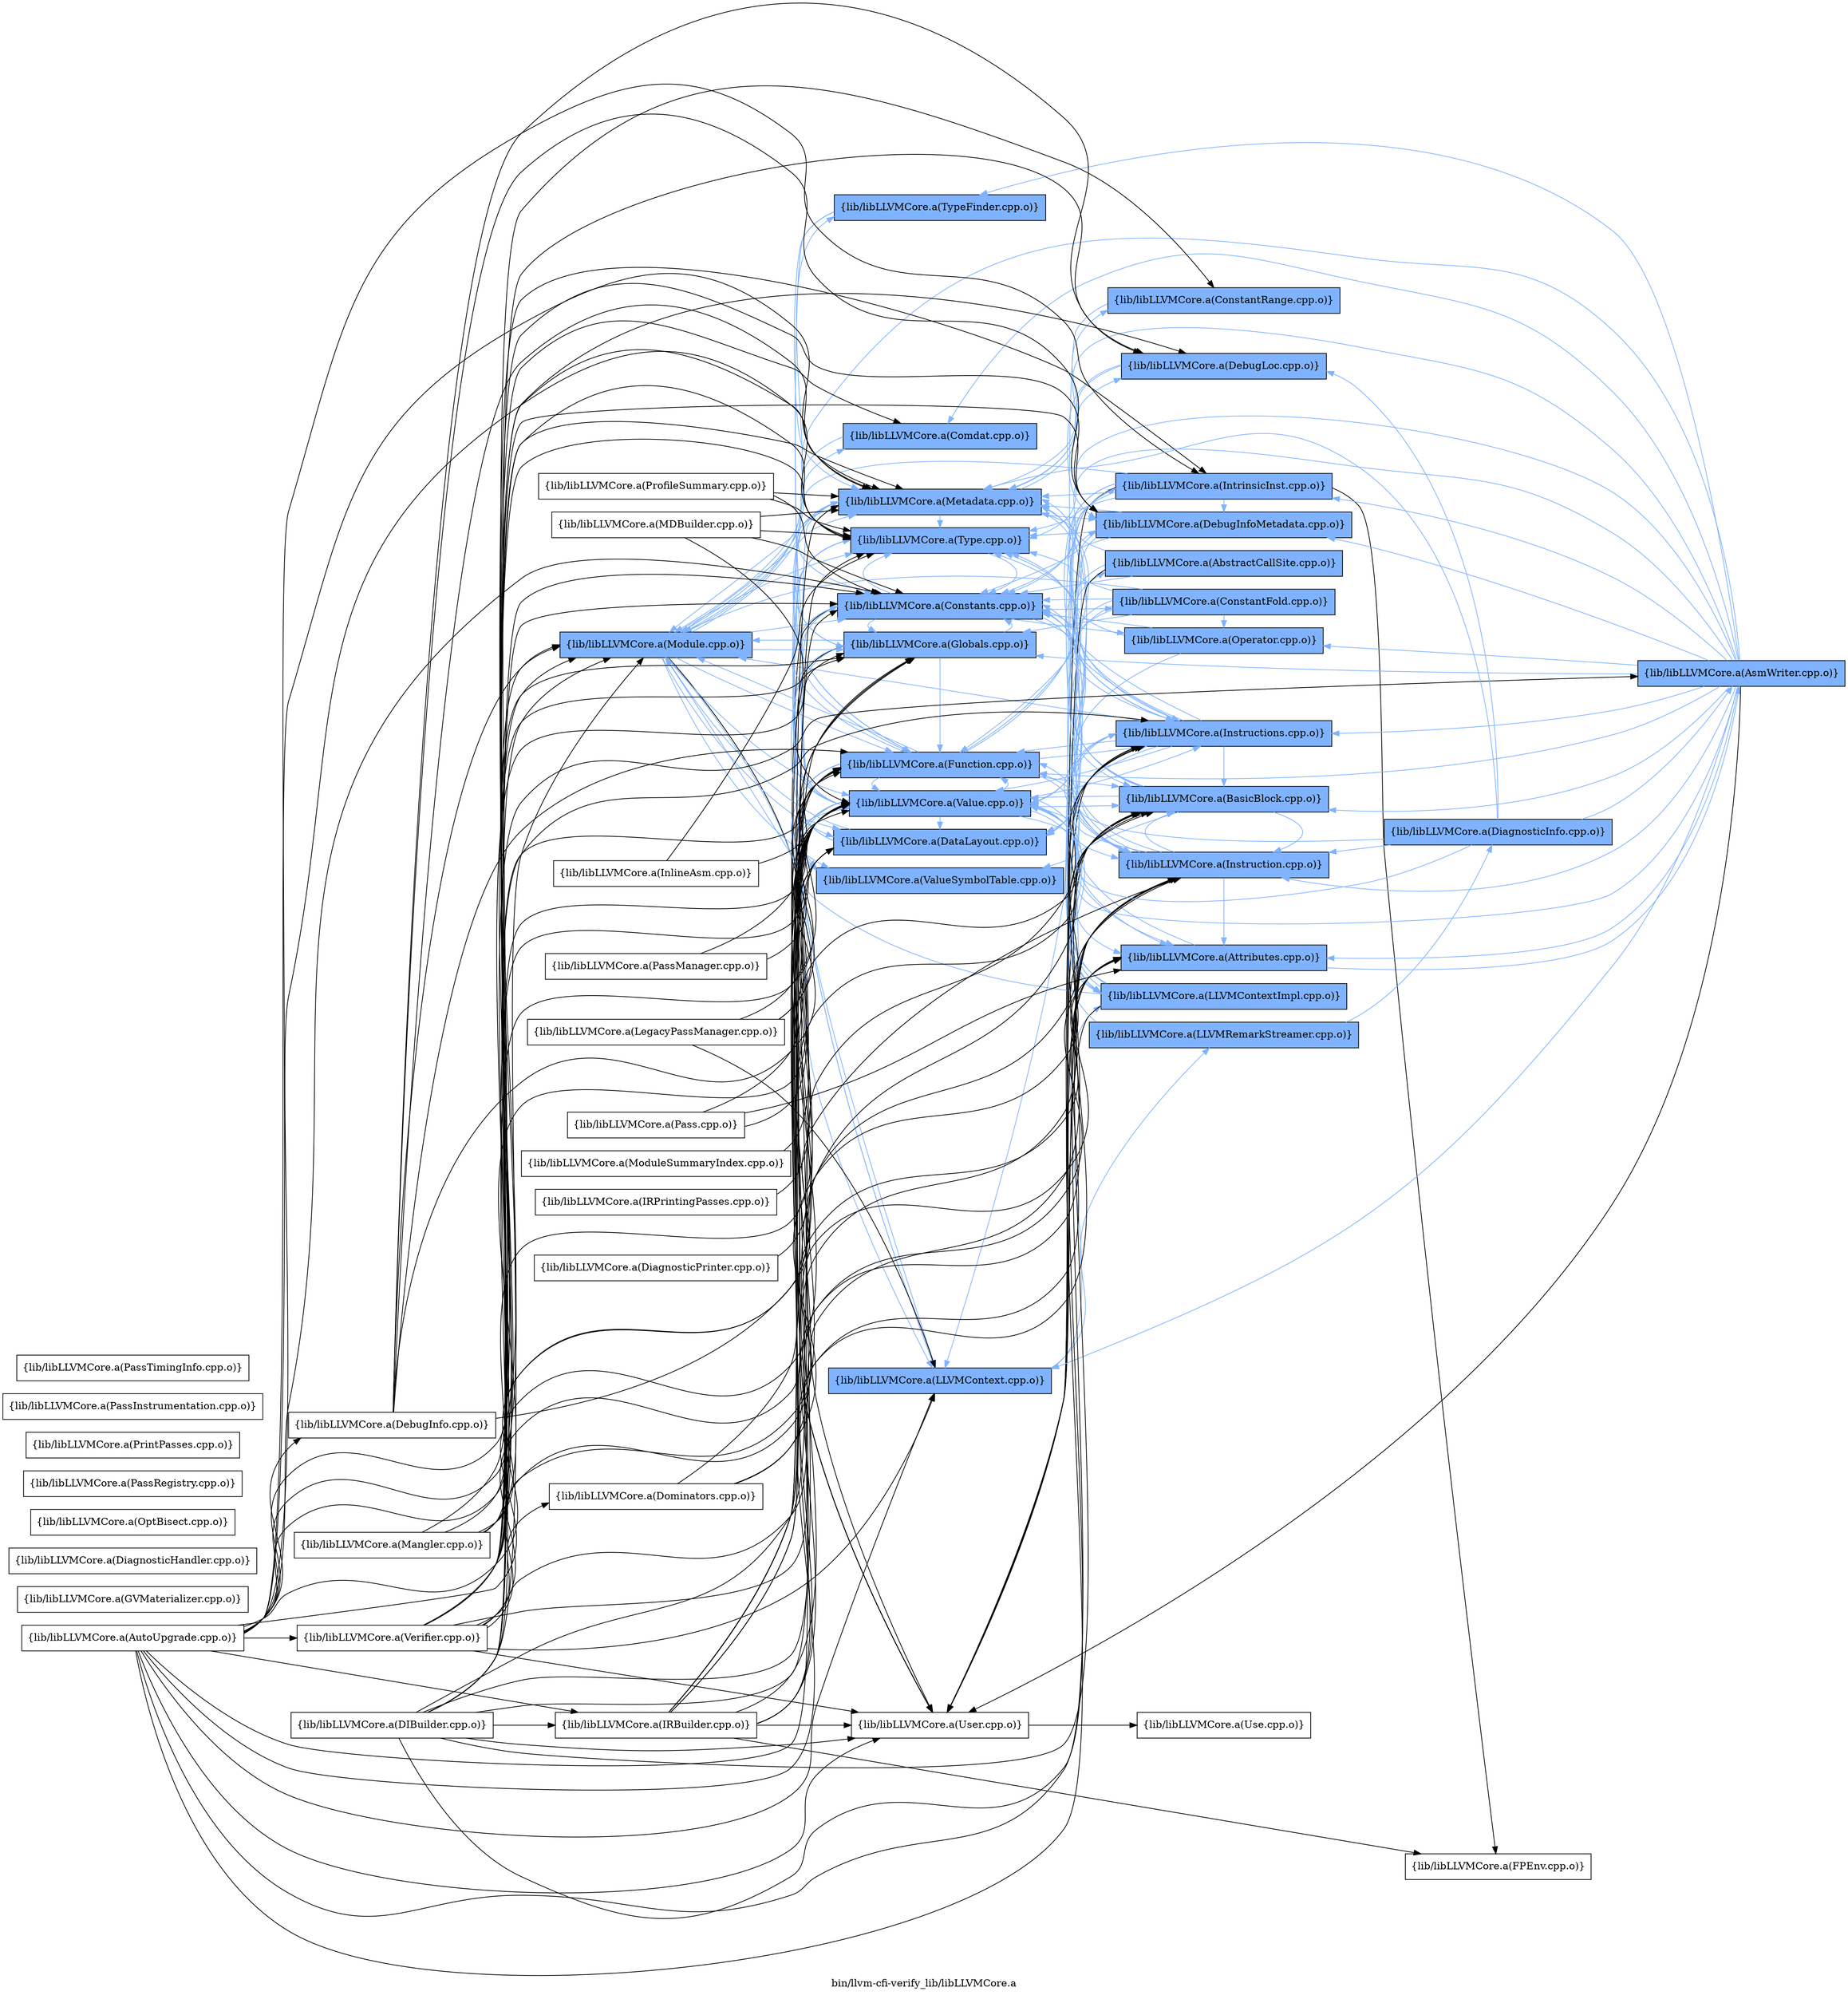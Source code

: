 digraph "bin/llvm-cfi-verify_lib/libLLVMCore.a" {
	label="bin/llvm-cfi-verify_lib/libLLVMCore.a";
	rankdir=LR;
	{ rank=same; Node0x55c6e894d098;  }
	{ rank=same; Node0x55c6e89496c8; Node0x55c6e8948f98; Node0x55c6e8947fa8; Node0x55c6e8947828; Node0x55c6e8946f68; Node0x55c6e8944858; Node0x55c6e894ead8; Node0x55c6e8952098; Node0x55c6e8953da8; Node0x55c6e8952b88; Node0x55c6e8955e28; Node0x55c6e894d408;  }
	{ rank=same; Node0x55c6e8948778; Node0x55c6e8947328; Node0x55c6e8947c38; Node0x55c6e89574f8; Node0x55c6e8955838; Node0x55c6e8949fd8; Node0x55c6e894a898; Node0x55c6e894def8; Node0x55c6e8954e38; Node0x55c6e89551a8; Node0x55c6e8949088; Node0x55c6e894e3f8; Node0x55c6e8951148; Node0x55c6e89505b8;  }

	Node0x55c6e894d098 [shape=record,shape=box,group=1,style=filled,fillcolor="0.600000 0.5 1",label="{lib/libLLVMCore.a(Module.cpp.o)}"];
	Node0x55c6e894d098 -> Node0x55c6e89496c8[color="0.600000 0.5 1"];
	Node0x55c6e894d098 -> Node0x55c6e8948f98[color="0.600000 0.5 1"];
	Node0x55c6e894d098 -> Node0x55c6e8947fa8;
	Node0x55c6e894d098 -> Node0x55c6e8947828[color="0.600000 0.5 1"];
	Node0x55c6e894d098 -> Node0x55c6e8946f68[color="0.600000 0.5 1"];
	Node0x55c6e894d098 -> Node0x55c6e8944858[color="0.600000 0.5 1"];
	Node0x55c6e894d098 -> Node0x55c6e894ead8[color="0.600000 0.5 1"];
	Node0x55c6e894d098 -> Node0x55c6e8952098[color="0.600000 0.5 1"];
	Node0x55c6e894d098 -> Node0x55c6e8953da8[color="0.600000 0.5 1"];
	Node0x55c6e894d098 -> Node0x55c6e8952b88[color="0.600000 0.5 1"];
	Node0x55c6e894d098 -> Node0x55c6e8955e28[color="0.600000 0.5 1"];
	Node0x55c6e894d098 -> Node0x55c6e894d408[color="0.600000 0.5 1"];
	Node0x55c6e8947828 [shape=record,shape=box,group=1,style=filled,fillcolor="0.600000 0.5 1",label="{lib/libLLVMCore.a(Value.cpp.o)}"];
	Node0x55c6e8947828 -> Node0x55c6e89496c8[color="0.600000 0.5 1"];
	Node0x55c6e8947828 -> Node0x55c6e8947fa8;
	Node0x55c6e8947828 -> Node0x55c6e8946f68[color="0.600000 0.5 1"];
	Node0x55c6e8947828 -> Node0x55c6e8947328[color="0.600000 0.5 1"];
	Node0x55c6e8947828 -> Node0x55c6e8947c38[color="0.600000 0.5 1"];
	Node0x55c6e8947828 -> Node0x55c6e894ead8[color="0.600000 0.5 1"];
	Node0x55c6e8947828 -> Node0x55c6e8952098[color="0.600000 0.5 1"];
	Node0x55c6e8947828 -> Node0x55c6e8953da8[color="0.600000 0.5 1"];
	Node0x55c6e8947828 -> Node0x55c6e8952b88[color="0.600000 0.5 1"];
	Node0x55c6e8947828 -> Node0x55c6e89574f8[color="0.600000 0.5 1"];
	Node0x55c6e8947828 -> Node0x55c6e8955838[color="0.600000 0.5 1"];
	Node0x55c6e8947828 -> Node0x55c6e8955e28[color="0.600000 0.5 1"];
	Node0x55c6e8947828 -> Node0x55c6e8949fd8[color="0.600000 0.5 1"];
	Node0x55c6e8947828 -> Node0x55c6e894d408[color="0.600000 0.5 1"];
	Node0x55c6e8952b88 [shape=record,shape=box,group=1,style=filled,fillcolor="0.600000 0.5 1",label="{lib/libLLVMCore.a(Globals.cpp.o)}"];
	Node0x55c6e8952b88 -> Node0x55c6e89496c8[color="0.600000 0.5 1"];
	Node0x55c6e8952b88 -> Node0x55c6e8947fa8;
	Node0x55c6e8952b88 -> Node0x55c6e8947828[color="0.600000 0.5 1"];
	Node0x55c6e8952b88 -> Node0x55c6e894ead8[color="0.600000 0.5 1"];
	Node0x55c6e8952b88 -> Node0x55c6e8953da8[color="0.600000 0.5 1"];
	Node0x55c6e8952b88 -> Node0x55c6e894d408[color="0.600000 0.5 1"];
	Node0x55c6e8952b88 -> Node0x55c6e894d098[color="0.600000 0.5 1"];
	Node0x55c6e894cc88 [shape=record,shape=box,group=0,label="{lib/libLLVMCore.a(Mangler.cpp.o)}"];
	Node0x55c6e894cc88 -> Node0x55c6e8947828;
	Node0x55c6e894cc88 -> Node0x55c6e8947328;
	Node0x55c6e894cc88 -> Node0x55c6e8952098;
	Node0x55c6e894cc88 -> Node0x55c6e8953da8;
	Node0x55c6e894cc88 -> Node0x55c6e8952b88;
	Node0x55c6e894cc88 -> Node0x55c6e894d098;
	Node0x55c6e8944858 [shape=record,shape=box,group=1,style=filled,fillcolor="0.600000 0.5 1",label="{lib/libLLVMCore.a(Comdat.cpp.o)}"];
	Node0x55c6e8944858 -> Node0x55c6e894d098[color="0.600000 0.5 1"];
	Node0x55c6e8952098 [shape=record,shape=box,group=1,style=filled,fillcolor="0.600000 0.5 1",label="{lib/libLLVMCore.a(DataLayout.cpp.o)}"];
	Node0x55c6e8952098 -> Node0x55c6e89496c8[color="0.600000 0.5 1"];
	Node0x55c6e8952098 -> Node0x55c6e8952b88[color="0.600000 0.5 1"];
	Node0x55c6e8952098 -> Node0x55c6e894d098[color="0.600000 0.5 1"];
	Node0x55c6e894d408 [shape=record,shape=box,group=1,style=filled,fillcolor="0.600000 0.5 1",label="{lib/libLLVMCore.a(Metadata.cpp.o)}"];
	Node0x55c6e894d408 -> Node0x55c6e89496c8[color="0.600000 0.5 1"];
	Node0x55c6e894d408 -> Node0x55c6e8947828[color="0.600000 0.5 1"];
	Node0x55c6e894d408 -> Node0x55c6e894e3f8[color="0.600000 0.5 1"];
	Node0x55c6e894d408 -> Node0x55c6e894ead8[color="0.600000 0.5 1"];
	Node0x55c6e894d408 -> Node0x55c6e8951148[color="0.600000 0.5 1"];
	Node0x55c6e894d408 -> Node0x55c6e89505b8[color="0.600000 0.5 1"];
	Node0x55c6e894d408 -> Node0x55c6e8955e28[color="0.600000 0.5 1"];
	Node0x55c6e894d408 -> Node0x55c6e8949fd8[color="0.600000 0.5 1"];
	Node0x55c6e894d408 -> Node0x55c6e894d098[color="0.600000 0.5 1"];
	Node0x55c6e89496c8 [shape=record,shape=box,group=1,style=filled,fillcolor="0.600000 0.5 1",label="{lib/libLLVMCore.a(Type.cpp.o)}"];
	Node0x55c6e89496c8 -> Node0x55c6e894ead8[color="0.600000 0.5 1"];
	Node0x55c6e8947fa8 [shape=record,shape=box,group=0,label="{lib/libLLVMCore.a(User.cpp.o)}"];
	Node0x55c6e8947fa8 -> Node0x55c6e8948778;
	Node0x55c6e8947328 [shape=record,shape=box,group=1,style=filled,fillcolor="0.600000 0.5 1",label="{lib/libLLVMCore.a(Attributes.cpp.o)}"];
	Node0x55c6e8947328 -> Node0x55c6e89466a8[color="0.600000 0.5 1"];
	Node0x55c6e8947328 -> Node0x55c6e8953da8[color="0.600000 0.5 1"];
	Node0x55c6e8947468 [shape=record,shape=box,group=0,label="{lib/libLLVMCore.a(AutoUpgrade.cpp.o)}"];
	Node0x55c6e8947468 -> Node0x55c6e89496c8;
	Node0x55c6e8947468 -> Node0x55c6e8947fa8;
	Node0x55c6e8947468 -> Node0x55c6e8947828;
	Node0x55c6e8947468 -> Node0x55c6e8947328;
	Node0x55c6e8947468 -> Node0x55c6e8947c38;
	Node0x55c6e8947468 -> Node0x55c6e894ead8;
	Node0x55c6e8947468 -> Node0x55c6e8952098;
	Node0x55c6e8947468 -> Node0x55c6e8951648;
	Node0x55c6e8947468 -> Node0x55c6e8953da8;
	Node0x55c6e8947468 -> Node0x55c6e8952b88;
	Node0x55c6e8947468 -> Node0x55c6e8953858;
	Node0x55c6e8947468 -> Node0x55c6e89574f8;
	Node0x55c6e8947468 -> Node0x55c6e8955838;
	Node0x55c6e8947468 -> Node0x55c6e89551a8;
	Node0x55c6e8947468 -> Node0x55c6e8955e28;
	Node0x55c6e8947468 -> Node0x55c6e894d408;
	Node0x55c6e8947468 -> Node0x55c6e894d098;
	Node0x55c6e8947468 -> Node0x55c6e894c6e8;
	Node0x55c6e8947c38 [shape=record,shape=box,group=1,style=filled,fillcolor="0.600000 0.5 1",label="{lib/libLLVMCore.a(BasicBlock.cpp.o)}"];
	Node0x55c6e8947c38 -> Node0x55c6e89496c8[color="0.600000 0.5 1"];
	Node0x55c6e8947c38 -> Node0x55c6e8947fa8;
	Node0x55c6e8947c38 -> Node0x55c6e8947828[color="0.600000 0.5 1"];
	Node0x55c6e8947c38 -> Node0x55c6e8946f68[color="0.600000 0.5 1"];
	Node0x55c6e8947c38 -> Node0x55c6e894ead8[color="0.600000 0.5 1"];
	Node0x55c6e8947c38 -> Node0x55c6e89574f8[color="0.600000 0.5 1"];
	Node0x55c6e8947c38 -> Node0x55c6e894d408[color="0.600000 0.5 1"];
	Node0x55c6e894e3f8 [shape=record,shape=box,group=1,style=filled,fillcolor="0.600000 0.5 1",label="{lib/libLLVMCore.a(ConstantRange.cpp.o)}"];
	Node0x55c6e894e3f8 -> Node0x55c6e8955838[color="0.600000 0.5 1"];
	Node0x55c6e894ead8 [shape=record,shape=box,group=1,style=filled,fillcolor="0.600000 0.5 1",label="{lib/libLLVMCore.a(Constants.cpp.o)}"];
	Node0x55c6e894ead8 -> Node0x55c6e894a898[color="0.600000 0.5 1"];
	Node0x55c6e894ead8 -> Node0x55c6e89496c8[color="0.600000 0.5 1"];
	Node0x55c6e894ead8 -> Node0x55c6e8947fa8;
	Node0x55c6e894ead8 -> Node0x55c6e8947828[color="0.600000 0.5 1"];
	Node0x55c6e894ead8 -> Node0x55c6e894def8[color="0.600000 0.5 1"];
	Node0x55c6e894ead8 -> Node0x55c6e8953da8[color="0.600000 0.5 1"];
	Node0x55c6e894ead8 -> Node0x55c6e8952b88[color="0.600000 0.5 1"];
	Node0x55c6e894ead8 -> Node0x55c6e89574f8[color="0.600000 0.5 1"];
	Node0x55c6e894ead8 -> Node0x55c6e8955838[color="0.600000 0.5 1"];
	Node0x55c6e8951648 [shape=record,shape=box,group=0,label="{lib/libLLVMCore.a(DebugInfo.cpp.o)}"];
	Node0x55c6e8951648 -> Node0x55c6e8947828;
	Node0x55c6e8951648 -> Node0x55c6e8951148;
	Node0x55c6e8951648 -> Node0x55c6e89505b8;
	Node0x55c6e8951648 -> Node0x55c6e8953da8;
	Node0x55c6e8951648 -> Node0x55c6e89574f8;
	Node0x55c6e8951648 -> Node0x55c6e894d408;
	Node0x55c6e8951648 -> Node0x55c6e894d098;
	Node0x55c6e8951148 [shape=record,shape=box,group=1,style=filled,fillcolor="0.600000 0.5 1",label="{lib/libLLVMCore.a(DebugInfoMetadata.cpp.o)}"];
	Node0x55c6e8951148 -> Node0x55c6e89496c8[color="0.600000 0.5 1"];
	Node0x55c6e8951148 -> Node0x55c6e894ead8[color="0.600000 0.5 1"];
	Node0x55c6e8951148 -> Node0x55c6e8955e28[color="0.600000 0.5 1"];
	Node0x55c6e8951148 -> Node0x55c6e8949fd8[color="0.600000 0.5 1"];
	Node0x55c6e8951148 -> Node0x55c6e894d408[color="0.600000 0.5 1"];
	Node0x55c6e89505b8 [shape=record,shape=box,group=1,style=filled,fillcolor="0.600000 0.5 1",label="{lib/libLLVMCore.a(DebugLoc.cpp.o)}"];
	Node0x55c6e89505b8 -> Node0x55c6e8951148[color="0.600000 0.5 1"];
	Node0x55c6e89505b8 -> Node0x55c6e894d408[color="0.600000 0.5 1"];
	Node0x55c6e8953da8 [shape=record,shape=box,group=1,style=filled,fillcolor="0.600000 0.5 1",label="{lib/libLLVMCore.a(Function.cpp.o)}"];
	Node0x55c6e8953da8 -> Node0x55c6e89496c8[color="0.600000 0.5 1"];
	Node0x55c6e8953da8 -> Node0x55c6e8947fa8;
	Node0x55c6e8953da8 -> Node0x55c6e8947828[color="0.600000 0.5 1"];
	Node0x55c6e8953da8 -> Node0x55c6e8946f68[color="0.600000 0.5 1"];
	Node0x55c6e8953da8 -> Node0x55c6e8947328[color="0.600000 0.5 1"];
	Node0x55c6e8953da8 -> Node0x55c6e8947c38[color="0.600000 0.5 1"];
	Node0x55c6e8953da8 -> Node0x55c6e894ead8[color="0.600000 0.5 1"];
	Node0x55c6e8953da8 -> Node0x55c6e8952098[color="0.600000 0.5 1"];
	Node0x55c6e8953da8 -> Node0x55c6e8954e38[color="0.600000 0.5 1"];
	Node0x55c6e8953da8 -> Node0x55c6e8955838[color="0.600000 0.5 1"];
	Node0x55c6e8953da8 -> Node0x55c6e89551a8[color="0.600000 0.5 1"];
	Node0x55c6e8953da8 -> Node0x55c6e8955e28[color="0.600000 0.5 1"];
	Node0x55c6e8953da8 -> Node0x55c6e894d408[color="0.600000 0.5 1"];
	Node0x55c6e8953da8 -> Node0x55c6e894d098[color="0.600000 0.5 1"];
	Node0x55c6e89547f8 [shape=record,shape=box,group=0,label="{lib/libLLVMCore.a(GVMaterializer.cpp.o)}"];
	Node0x55c6e8956738 [shape=record,shape=box,group=0,label="{lib/libLLVMCore.a(InlineAsm.cpp.o)}"];
	Node0x55c6e8956738 -> Node0x55c6e89496c8;
	Node0x55c6e8956738 -> Node0x55c6e8947828;
	Node0x55c6e89574f8 [shape=record,shape=box,group=1,style=filled,fillcolor="0.600000 0.5 1",label="{lib/libLLVMCore.a(Instruction.cpp.o)}"];
	Node0x55c6e89574f8 -> Node0x55c6e8947fa8;
	Node0x55c6e89574f8 -> Node0x55c6e8947828[color="0.600000 0.5 1"];
	Node0x55c6e89574f8 -> Node0x55c6e8947328[color="0.600000 0.5 1"];
	Node0x55c6e89574f8 -> Node0x55c6e8947c38[color="0.600000 0.5 1"];
	Node0x55c6e89574f8 -> Node0x55c6e894ead8[color="0.600000 0.5 1"];
	Node0x55c6e89574f8 -> Node0x55c6e8955838[color="0.600000 0.5 1"];
	Node0x55c6e89574f8 -> Node0x55c6e894d408[color="0.600000 0.5 1"];
	Node0x55c6e8955838 [shape=record,shape=box,group=1,style=filled,fillcolor="0.600000 0.5 1",label="{lib/libLLVMCore.a(Instructions.cpp.o)}"];
	Node0x55c6e8955838 -> Node0x55c6e89496c8[color="0.600000 0.5 1"];
	Node0x55c6e8955838 -> Node0x55c6e8947fa8;
	Node0x55c6e8955838 -> Node0x55c6e8947828[color="0.600000 0.5 1"];
	Node0x55c6e8955838 -> Node0x55c6e8947328[color="0.600000 0.5 1"];
	Node0x55c6e8955838 -> Node0x55c6e8947c38[color="0.600000 0.5 1"];
	Node0x55c6e8955838 -> Node0x55c6e894ead8[color="0.600000 0.5 1"];
	Node0x55c6e8955838 -> Node0x55c6e8952098[color="0.600000 0.5 1"];
	Node0x55c6e8955838 -> Node0x55c6e8953da8[color="0.600000 0.5 1"];
	Node0x55c6e8955838 -> Node0x55c6e89574f8[color="0.600000 0.5 1"];
	Node0x55c6e8955838 -> Node0x55c6e8949fd8[color="0.600000 0.5 1"];
	Node0x55c6e8955838 -> Node0x55c6e894d408[color="0.600000 0.5 1"];
	Node0x55c6e8955838 -> Node0x55c6e894d098[color="0.600000 0.5 1"];
	Node0x55c6e8955e28 [shape=record,shape=box,group=1,style=filled,fillcolor="0.600000 0.5 1",label="{lib/libLLVMCore.a(LLVMContext.cpp.o)}"];
	Node0x55c6e8955e28 -> Node0x55c6e8949fd8[color="0.600000 0.5 1"];
	Node0x55c6e8955e28 -> Node0x55c6e8949088[color="0.600000 0.5 1"];
	Node0x55c6e894c6e8 [shape=record,shape=box,group=0,label="{lib/libLLVMCore.a(Verifier.cpp.o)}"];
	Node0x55c6e894c6e8 -> Node0x55c6e89496c8;
	Node0x55c6e894c6e8 -> Node0x55c6e8947fa8;
	Node0x55c6e894c6e8 -> Node0x55c6e8947828;
	Node0x55c6e894c6e8 -> Node0x55c6e8947328;
	Node0x55c6e894c6e8 -> Node0x55c6e89466a8;
	Node0x55c6e894c6e8 -> Node0x55c6e8947c38;
	Node0x55c6e894c6e8 -> Node0x55c6e8944858;
	Node0x55c6e894c6e8 -> Node0x55c6e894e3f8;
	Node0x55c6e894c6e8 -> Node0x55c6e894ead8;
	Node0x55c6e894c6e8 -> Node0x55c6e8952098;
	Node0x55c6e894c6e8 -> Node0x55c6e8951148;
	Node0x55c6e894c6e8 -> Node0x55c6e89505b8;
	Node0x55c6e894c6e8 -> Node0x55c6e8953da8;
	Node0x55c6e894c6e8 -> Node0x55c6e8952b88;
	Node0x55c6e894c6e8 -> Node0x55c6e89574f8;
	Node0x55c6e894c6e8 -> Node0x55c6e8955838;
	Node0x55c6e894c6e8 -> Node0x55c6e89551a8;
	Node0x55c6e894c6e8 -> Node0x55c6e8955e28;
	Node0x55c6e894c6e8 -> Node0x55c6e894d408;
	Node0x55c6e894c6e8 -> Node0x55c6e894d098;
	Node0x55c6e894c6e8 -> Node0x55c6e8952bd8;
	Node0x55c6e89551a8 [shape=record,shape=box,group=1,style=filled,fillcolor="0.600000 0.5 1",label="{lib/libLLVMCore.a(IntrinsicInst.cpp.o)}"];
	Node0x55c6e89551a8 -> Node0x55c6e89496c8[color="0.600000 0.5 1"];
	Node0x55c6e89551a8 -> Node0x55c6e8947fa8;
	Node0x55c6e89551a8 -> Node0x55c6e8947828[color="0.600000 0.5 1"];
	Node0x55c6e89551a8 -> Node0x55c6e8947c38[color="0.600000 0.5 1"];
	Node0x55c6e89551a8 -> Node0x55c6e894ead8[color="0.600000 0.5 1"];
	Node0x55c6e89551a8 -> Node0x55c6e8952098[color="0.600000 0.5 1"];
	Node0x55c6e89551a8 -> Node0x55c6e8951148[color="0.600000 0.5 1"];
	Node0x55c6e89551a8 -> Node0x55c6e89533a8;
	Node0x55c6e89551a8 -> Node0x55c6e89574f8[color="0.600000 0.5 1"];
	Node0x55c6e89551a8 -> Node0x55c6e8955838[color="0.600000 0.5 1"];
	Node0x55c6e89551a8 -> Node0x55c6e894d408[color="0.600000 0.5 1"];
	Node0x55c6e89551a8 -> Node0x55c6e894d098[color="0.600000 0.5 1"];
	Node0x55c6e89466a8 [shape=record,shape=box,group=1,style=filled,fillcolor="0.600000 0.5 1",label="{lib/libLLVMCore.a(AsmWriter.cpp.o)}"];
	Node0x55c6e89466a8 -> Node0x55c6e894a898[color="0.600000 0.5 1"];
	Node0x55c6e89466a8 -> Node0x55c6e89496c8[color="0.600000 0.5 1"];
	Node0x55c6e89466a8 -> Node0x55c6e8948f98[color="0.600000 0.5 1"];
	Node0x55c6e89466a8 -> Node0x55c6e8947fa8;
	Node0x55c6e89466a8 -> Node0x55c6e8947828[color="0.600000 0.5 1"];
	Node0x55c6e89466a8 -> Node0x55c6e8947328[color="0.600000 0.5 1"];
	Node0x55c6e89466a8 -> Node0x55c6e8947c38[color="0.600000 0.5 1"];
	Node0x55c6e89466a8 -> Node0x55c6e8944858[color="0.600000 0.5 1"];
	Node0x55c6e89466a8 -> Node0x55c6e894ead8[color="0.600000 0.5 1"];
	Node0x55c6e89466a8 -> Node0x55c6e8951148[color="0.600000 0.5 1"];
	Node0x55c6e89466a8 -> Node0x55c6e8953da8[color="0.600000 0.5 1"];
	Node0x55c6e89466a8 -> Node0x55c6e8952b88[color="0.600000 0.5 1"];
	Node0x55c6e89466a8 -> Node0x55c6e89574f8[color="0.600000 0.5 1"];
	Node0x55c6e89466a8 -> Node0x55c6e8955838[color="0.600000 0.5 1"];
	Node0x55c6e89466a8 -> Node0x55c6e89551a8[color="0.600000 0.5 1"];
	Node0x55c6e89466a8 -> Node0x55c6e8955e28[color="0.600000 0.5 1"];
	Node0x55c6e89466a8 -> Node0x55c6e894d408[color="0.600000 0.5 1"];
	Node0x55c6e89466a8 -> Node0x55c6e894d098[color="0.600000 0.5 1"];
	Node0x55c6e894a898 [shape=record,shape=box,group=1,style=filled,fillcolor="0.600000 0.5 1",label="{lib/libLLVMCore.a(Operator.cpp.o)}"];
	Node0x55c6e894a898 -> Node0x55c6e89496c8[color="0.600000 0.5 1"];
	Node0x55c6e894a898 -> Node0x55c6e894ead8[color="0.600000 0.5 1"];
	Node0x55c6e894a898 -> Node0x55c6e8952098[color="0.600000 0.5 1"];
	Node0x55c6e8948f98 [shape=record,shape=box,group=1,style=filled,fillcolor="0.600000 0.5 1",label="{lib/libLLVMCore.a(TypeFinder.cpp.o)}"];
	Node0x55c6e8948f98 -> Node0x55c6e8953da8[color="0.600000 0.5 1"];
	Node0x55c6e8948f98 -> Node0x55c6e8952b88[color="0.600000 0.5 1"];
	Node0x55c6e8948f98 -> Node0x55c6e894d408[color="0.600000 0.5 1"];
	Node0x55c6e8953858 [shape=record,shape=box,group=0,label="{lib/libLLVMCore.a(IRBuilder.cpp.o)}"];
	Node0x55c6e8953858 -> Node0x55c6e89496c8;
	Node0x55c6e8953858 -> Node0x55c6e8947fa8;
	Node0x55c6e8953858 -> Node0x55c6e8947828;
	Node0x55c6e8953858 -> Node0x55c6e8947328;
	Node0x55c6e8953858 -> Node0x55c6e8947c38;
	Node0x55c6e8953858 -> Node0x55c6e894ead8;
	Node0x55c6e8953858 -> Node0x55c6e8952098;
	Node0x55c6e8953858 -> Node0x55c6e8953da8;
	Node0x55c6e8953858 -> Node0x55c6e8952b88;
	Node0x55c6e8953858 -> Node0x55c6e89533a8;
	Node0x55c6e8953858 -> Node0x55c6e89574f8;
	Node0x55c6e8953858 -> Node0x55c6e8955838;
	Node0x55c6e8953858 -> Node0x55c6e894d408;
	Node0x55c6e8946f68 [shape=record,shape=box,group=1,style=filled,fillcolor="0.600000 0.5 1",label="{lib/libLLVMCore.a(ValueSymbolTable.cpp.o)}"];
	Node0x55c6e8946f68 -> Node0x55c6e8947828[color="0.600000 0.5 1"];
	Node0x55c6e894def8 [shape=record,shape=box,group=1,style=filled,fillcolor="0.600000 0.5 1",label="{lib/libLLVMCore.a(ConstantFold.cpp.o)}"];
	Node0x55c6e894def8 -> Node0x55c6e894a898[color="0.600000 0.5 1"];
	Node0x55c6e894def8 -> Node0x55c6e89496c8[color="0.600000 0.5 1"];
	Node0x55c6e894def8 -> Node0x55c6e8947828[color="0.600000 0.5 1"];
	Node0x55c6e894def8 -> Node0x55c6e894ead8[color="0.600000 0.5 1"];
	Node0x55c6e894def8 -> Node0x55c6e8953da8[color="0.600000 0.5 1"];
	Node0x55c6e894def8 -> Node0x55c6e8952b88[color="0.600000 0.5 1"];
	Node0x55c6e894def8 -> Node0x55c6e8955838[color="0.600000 0.5 1"];
	Node0x55c6e894def8 -> Node0x55c6e894d098[color="0.600000 0.5 1"];
	Node0x55c6e8951e18 [shape=record,shape=box,group=0,label="{lib/libLLVMCore.a(DIBuilder.cpp.o)}"];
	Node0x55c6e8951e18 -> Node0x55c6e89496c8;
	Node0x55c6e8951e18 -> Node0x55c6e8947fa8;
	Node0x55c6e8951e18 -> Node0x55c6e8947828;
	Node0x55c6e8951e18 -> Node0x55c6e8947328;
	Node0x55c6e8951e18 -> Node0x55c6e8947c38;
	Node0x55c6e8951e18 -> Node0x55c6e894ead8;
	Node0x55c6e8951e18 -> Node0x55c6e8951148;
	Node0x55c6e8951e18 -> Node0x55c6e89505b8;
	Node0x55c6e8951e18 -> Node0x55c6e8953da8;
	Node0x55c6e8951e18 -> Node0x55c6e8953858;
	Node0x55c6e8951e18 -> Node0x55c6e89574f8;
	Node0x55c6e8951e18 -> Node0x55c6e8955838;
	Node0x55c6e8951e18 -> Node0x55c6e894d408;
	Node0x55c6e8951e18 -> Node0x55c6e894d098;
	Node0x55c6e8949fd8 [shape=record,shape=box,group=1,style=filled,fillcolor="0.600000 0.5 1",label="{lib/libLLVMCore.a(LLVMContextImpl.cpp.o)}"];
	Node0x55c6e8949fd8 -> Node0x55c6e8947fa8;
	Node0x55c6e8949fd8 -> Node0x55c6e8947828[color="0.600000 0.5 1"];
	Node0x55c6e8949fd8 -> Node0x55c6e894ead8[color="0.600000 0.5 1"];
	Node0x55c6e8949fd8 -> Node0x55c6e8951148[color="0.600000 0.5 1"];
	Node0x55c6e8949fd8 -> Node0x55c6e894d408[color="0.600000 0.5 1"];
	Node0x55c6e8949fd8 -> Node0x55c6e894d098[color="0.600000 0.5 1"];
	Node0x55c6e8950798 [shape=record,shape=box,group=1,style=filled,fillcolor="0.600000 0.5 1",label="{lib/libLLVMCore.a(DiagnosticInfo.cpp.o)}"];
	Node0x55c6e8950798 -> Node0x55c6e8947828[color="0.600000 0.5 1"];
	Node0x55c6e8950798 -> Node0x55c6e89466a8[color="0.600000 0.5 1"];
	Node0x55c6e8950798 -> Node0x55c6e89505b8[color="0.600000 0.5 1"];
	Node0x55c6e8950798 -> Node0x55c6e8953da8[color="0.600000 0.5 1"];
	Node0x55c6e8950798 -> Node0x55c6e89574f8[color="0.600000 0.5 1"];
	Node0x55c6e8950798 -> Node0x55c6e894d408[color="0.600000 0.5 1"];
	Node0x55c6e8954e38 [shape=record,shape=box,group=1,style=filled,fillcolor="0.600000 0.5 1",label="{lib/libLLVMCore.a(AbstractCallSite.cpp.o)}"];
	Node0x55c6e8954e38 -> Node0x55c6e8947fa8;
	Node0x55c6e8954e38 -> Node0x55c6e894ead8[color="0.600000 0.5 1"];
	Node0x55c6e8954e38 -> Node0x55c6e8955838[color="0.600000 0.5 1"];
	Node0x55c6e8954e38 -> Node0x55c6e894d408[color="0.600000 0.5 1"];
	Node0x55c6e89533a8 [shape=record,shape=box,group=0,label="{lib/libLLVMCore.a(FPEnv.cpp.o)}"];
	Node0x55c6e8949088 [shape=record,shape=box,group=1,style=filled,fillcolor="0.600000 0.5 1",label="{lib/libLLVMCore.a(LLVMRemarkStreamer.cpp.o)}"];
	Node0x55c6e8949088 -> Node0x55c6e8947828[color="0.600000 0.5 1"];
	Node0x55c6e8949088 -> Node0x55c6e8950798[color="0.600000 0.5 1"];
	Node0x55c6e89458e8 [shape=record,shape=box,group=0,label="{lib/libLLVMCore.a(DiagnosticPrinter.cpp.o)}"];
	Node0x55c6e89458e8 -> Node0x55c6e8947828;
	Node0x55c6e894a6b8 [shape=record,shape=box,group=0,label="{lib/libLLVMCore.a(DiagnosticHandler.cpp.o)}"];
	Node0x55c6e8949588 [shape=record,shape=box,group=0,label="{lib/libLLVMCore.a(MDBuilder.cpp.o)}"];
	Node0x55c6e8949588 -> Node0x55c6e89496c8;
	Node0x55c6e8949588 -> Node0x55c6e8947828;
	Node0x55c6e8949588 -> Node0x55c6e894ead8;
	Node0x55c6e8949588 -> Node0x55c6e894d408;
	Node0x55c6e894c328 [shape=record,shape=box,group=0,label="{lib/libLLVMCore.a(ModuleSummaryIndex.cpp.o)}"];
	Node0x55c6e894c328 -> Node0x55c6e8947828;
	Node0x55c6e894a5c8 [shape=record,shape=box,group=0,label="{lib/libLLVMCore.a(OptBisect.cpp.o)}"];
	Node0x55c6e8949948 [shape=record,shape=box,group=0,label="{lib/libLLVMCore.a(ProfileSummary.cpp.o)}"];
	Node0x55c6e8949948 -> Node0x55c6e89496c8;
	Node0x55c6e8949948 -> Node0x55c6e894ead8;
	Node0x55c6e8949948 -> Node0x55c6e894d408;
	Node0x55c6e8948778 [shape=record,shape=box,group=0,label="{lib/libLLVMCore.a(Use.cpp.o)}"];
	Node0x55c6e8952bd8 [shape=record,shape=box,group=0,label="{lib/libLLVMCore.a(Dominators.cpp.o)}"];
	Node0x55c6e8952bd8 -> Node0x55c6e8947828;
	Node0x55c6e8952bd8 -> Node0x55c6e8947c38;
	Node0x55c6e8952bd8 -> Node0x55c6e89574f8;
	Node0x55c6e894c918 [shape=record,shape=box,group=0,label="{lib/libLLVMCore.a(PassRegistry.cpp.o)}"];
	Node0x55c6e894d638 [shape=record,shape=box,group=0,label="{lib/libLLVMCore.a(Pass.cpp.o)}"];
	Node0x55c6e894d638 -> Node0x55c6e8947828;
	Node0x55c6e894d638 -> Node0x55c6e8947328;
	Node0x55c6e894d638 -> Node0x55c6e8953da8;
	Node0x55c6e8948958 [shape=record,shape=box,group=0,label="{lib/libLLVMCore.a(IRPrintingPasses.cpp.o)}"];
	Node0x55c6e8948958 -> Node0x55c6e8947828;
	Node0x55c6e8948e08 [shape=record,shape=box,group=0,label="{lib/libLLVMCore.a(PrintPasses.cpp.o)}"];
	Node0x55c6e8949a88 [shape=record,shape=box,group=0,label="{lib/libLLVMCore.a(PassManager.cpp.o)}"];
	Node0x55c6e8949a88 -> Node0x55c6e8947828;
	Node0x55c6e8949a88 -> Node0x55c6e8952b88;
	Node0x55c6e8949d08 [shape=record,shape=box,group=0,label="{lib/libLLVMCore.a(PassInstrumentation.cpp.o)}"];
	Node0x55c6e89500b8 [shape=record,shape=box,group=0,label="{lib/libLLVMCore.a(LegacyPassManager.cpp.o)}"];
	Node0x55c6e89500b8 -> Node0x55c6e8947828;
	Node0x55c6e89500b8 -> Node0x55c6e8953da8;
	Node0x55c6e89500b8 -> Node0x55c6e8952b88;
	Node0x55c6e89500b8 -> Node0x55c6e8955e28;
	Node0x55c6e8952228 [shape=record,shape=box,group=0,label="{lib/libLLVMCore.a(PassTimingInfo.cpp.o)}"];
}
